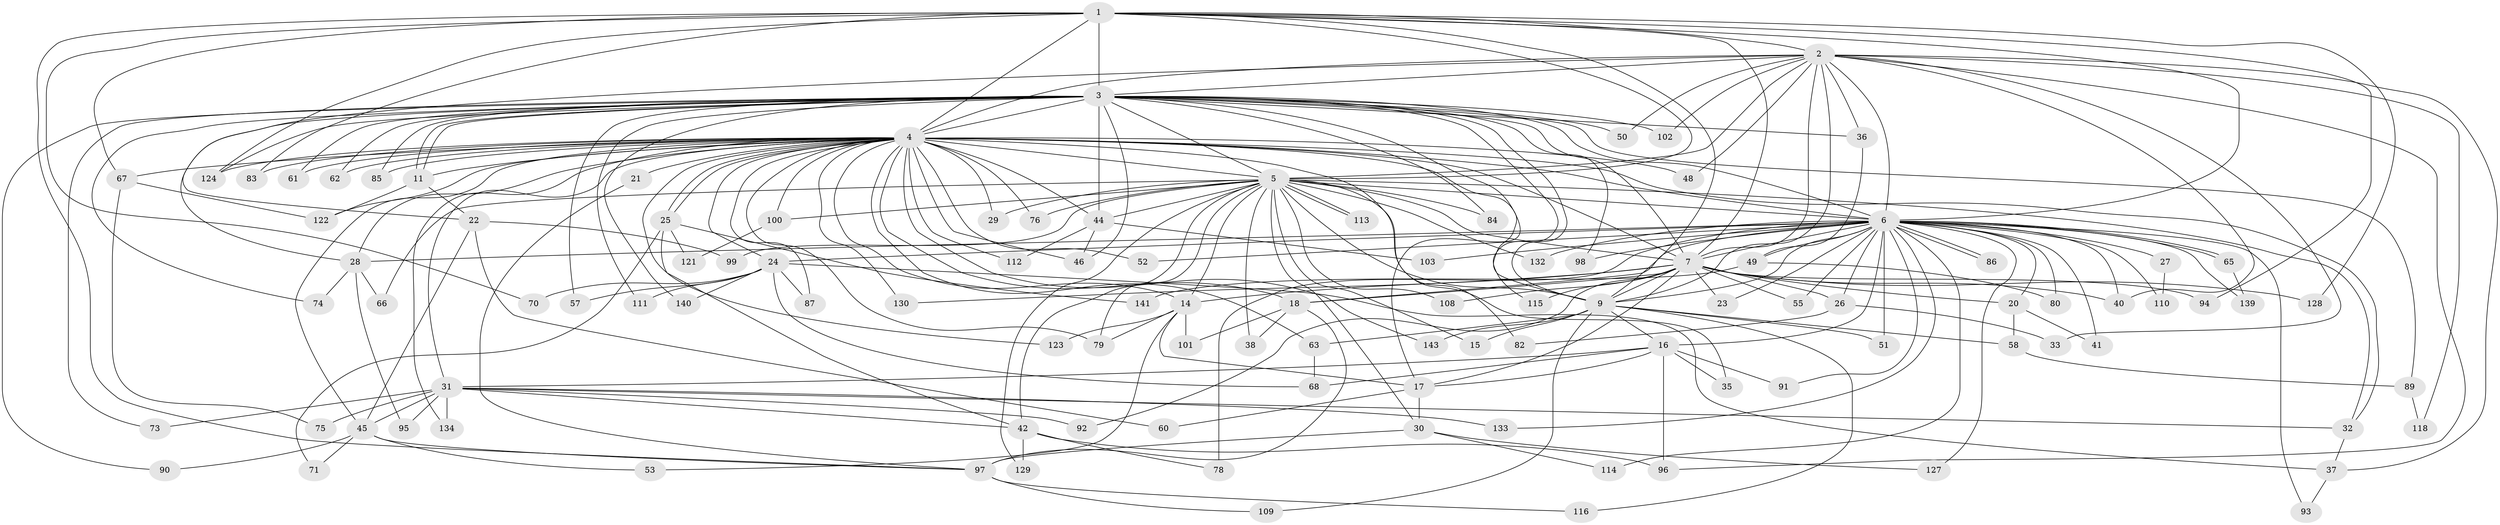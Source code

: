 // Generated by graph-tools (version 1.1) at 2025/23/03/03/25 07:23:48]
// undirected, 110 vertices, 251 edges
graph export_dot {
graph [start="1"]
  node [color=gray90,style=filled];
  1 [super="+12"];
  2 [super="+13"];
  3 [super="+64"];
  4 [super="+8"];
  5 [super="+105"];
  6 [super="+10"];
  7 [super="+34"];
  9 [super="+81"];
  11 [super="+39"];
  14 [super="+54"];
  15;
  16 [super="+107"];
  17 [super="+19"];
  18 [super="+125"];
  20;
  21;
  22 [super="+47"];
  23;
  24 [super="+142"];
  25 [super="+104"];
  26;
  27;
  28 [super="+43"];
  29;
  30 [super="+131"];
  31 [super="+59"];
  32;
  33;
  35;
  36;
  37 [super="+56"];
  38;
  40 [super="+77"];
  41;
  42 [super="+69"];
  44 [super="+72"];
  45 [super="+138"];
  46 [super="+119"];
  48;
  49;
  50;
  51;
  52;
  53;
  55 [super="+88"];
  57;
  58;
  60;
  61;
  62;
  63;
  65;
  66;
  67;
  68;
  70;
  71;
  73;
  74;
  75;
  76;
  78 [super="+135"];
  79 [super="+117"];
  80;
  82;
  83;
  84;
  85;
  86;
  87;
  89;
  90;
  91;
  92;
  93;
  94;
  95;
  96 [super="+106"];
  97 [super="+120"];
  98;
  99;
  100;
  101;
  102;
  103;
  108;
  109;
  110 [super="+137"];
  111;
  112;
  113;
  114;
  115;
  116;
  118;
  121;
  122 [super="+126"];
  123;
  124 [super="+136"];
  127;
  128;
  129;
  130;
  132;
  133;
  134;
  139;
  140;
  141;
  143;
  1 -- 2;
  1 -- 3 [weight=2];
  1 -- 4 [weight=3];
  1 -- 5;
  1 -- 6 [weight=2];
  1 -- 7;
  1 -- 9;
  1 -- 67;
  1 -- 70;
  1 -- 83;
  1 -- 94;
  1 -- 97;
  1 -- 128;
  1 -- 124;
  2 -- 3;
  2 -- 4 [weight=2];
  2 -- 5;
  2 -- 6 [weight=2];
  2 -- 7;
  2 -- 9 [weight=2];
  2 -- 22;
  2 -- 33;
  2 -- 36;
  2 -- 37;
  2 -- 40;
  2 -- 48;
  2 -- 50;
  2 -- 102;
  2 -- 118;
  2 -- 96;
  3 -- 4 [weight=2];
  3 -- 5;
  3 -- 6 [weight=2];
  3 -- 7;
  3 -- 9;
  3 -- 11;
  3 -- 11;
  3 -- 17;
  3 -- 28;
  3 -- 36;
  3 -- 44;
  3 -- 46;
  3 -- 50;
  3 -- 57;
  3 -- 61;
  3 -- 62;
  3 -- 73;
  3 -- 74;
  3 -- 84;
  3 -- 85;
  3 -- 89;
  3 -- 90;
  3 -- 98;
  3 -- 102;
  3 -- 111;
  3 -- 115;
  3 -- 124;
  3 -- 140;
  4 -- 5 [weight=2];
  4 -- 6 [weight=4];
  4 -- 7 [weight=2];
  4 -- 9 [weight=3];
  4 -- 21 [weight=2];
  4 -- 25 [weight=2];
  4 -- 25;
  4 -- 31;
  4 -- 32;
  4 -- 44;
  4 -- 48;
  4 -- 62;
  4 -- 63;
  4 -- 82;
  4 -- 83;
  4 -- 85;
  4 -- 87;
  4 -- 100;
  4 -- 124;
  4 -- 134;
  4 -- 130;
  4 -- 67;
  4 -- 76;
  4 -- 143;
  4 -- 79;
  4 -- 18;
  4 -- 24;
  4 -- 28;
  4 -- 29;
  4 -- 45;
  4 -- 46;
  4 -- 112;
  4 -- 52;
  4 -- 123;
  4 -- 61;
  4 -- 14;
  4 -- 122;
  4 -- 11;
  5 -- 6 [weight=2];
  5 -- 7;
  5 -- 9 [weight=2];
  5 -- 14;
  5 -- 15;
  5 -- 29;
  5 -- 30;
  5 -- 32;
  5 -- 35;
  5 -- 38;
  5 -- 42;
  5 -- 66;
  5 -- 76;
  5 -- 79;
  5 -- 84;
  5 -- 99;
  5 -- 100;
  5 -- 113;
  5 -- 113;
  5 -- 129;
  5 -- 132;
  5 -- 108;
  5 -- 44;
  6 -- 7 [weight=2];
  6 -- 9 [weight=2];
  6 -- 16;
  6 -- 20;
  6 -- 23;
  6 -- 24;
  6 -- 26;
  6 -- 27 [weight=2];
  6 -- 40;
  6 -- 41;
  6 -- 49;
  6 -- 51;
  6 -- 52;
  6 -- 55 [weight=2];
  6 -- 65;
  6 -- 65;
  6 -- 78 [weight=2];
  6 -- 86;
  6 -- 86;
  6 -- 91;
  6 -- 93;
  6 -- 110 [weight=2];
  6 -- 127;
  6 -- 132;
  6 -- 133;
  6 -- 98;
  6 -- 103;
  6 -- 139;
  6 -- 80;
  6 -- 18;
  6 -- 114;
  6 -- 28;
  7 -- 9;
  7 -- 14;
  7 -- 17 [weight=2];
  7 -- 20;
  7 -- 23;
  7 -- 26;
  7 -- 55;
  7 -- 92;
  7 -- 94;
  7 -- 108;
  7 -- 115;
  7 -- 128;
  7 -- 130;
  7 -- 40;
  7 -- 18;
  9 -- 15;
  9 -- 16;
  9 -- 51;
  9 -- 58;
  9 -- 63;
  9 -- 109;
  9 -- 116;
  9 -- 143;
  11 -- 22;
  11 -- 122;
  14 -- 53;
  14 -- 101;
  14 -- 123;
  14 -- 17;
  14 -- 79;
  16 -- 31;
  16 -- 35;
  16 -- 68;
  16 -- 91;
  16 -- 96;
  16 -- 17;
  17 -- 60;
  17 -- 30;
  18 -- 38;
  18 -- 97;
  18 -- 101;
  20 -- 41;
  20 -- 58;
  21 -- 97;
  22 -- 99;
  22 -- 60;
  22 -- 45;
  24 -- 57;
  24 -- 70;
  24 -- 87;
  24 -- 111;
  24 -- 140;
  24 -- 68;
  24 -- 37;
  25 -- 42;
  25 -- 71;
  25 -- 121;
  25 -- 141;
  26 -- 33;
  26 -- 82;
  27 -- 110;
  28 -- 95;
  28 -- 66;
  28 -- 74;
  30 -- 114;
  30 -- 127;
  30 -- 97;
  31 -- 45;
  31 -- 73;
  31 -- 75;
  31 -- 92;
  31 -- 95;
  31 -- 133;
  31 -- 32;
  31 -- 134;
  31 -- 42;
  32 -- 37;
  36 -- 49;
  37 -- 93;
  42 -- 96;
  42 -- 129;
  42 -- 78;
  44 -- 112;
  44 -- 46;
  44 -- 103;
  45 -- 53;
  45 -- 71;
  45 -- 90;
  45 -- 97;
  49 -- 80;
  49 -- 141;
  58 -- 89;
  63 -- 68;
  65 -- 139;
  67 -- 75;
  67 -- 122;
  89 -- 118;
  97 -- 109;
  97 -- 116;
  100 -- 121;
}
